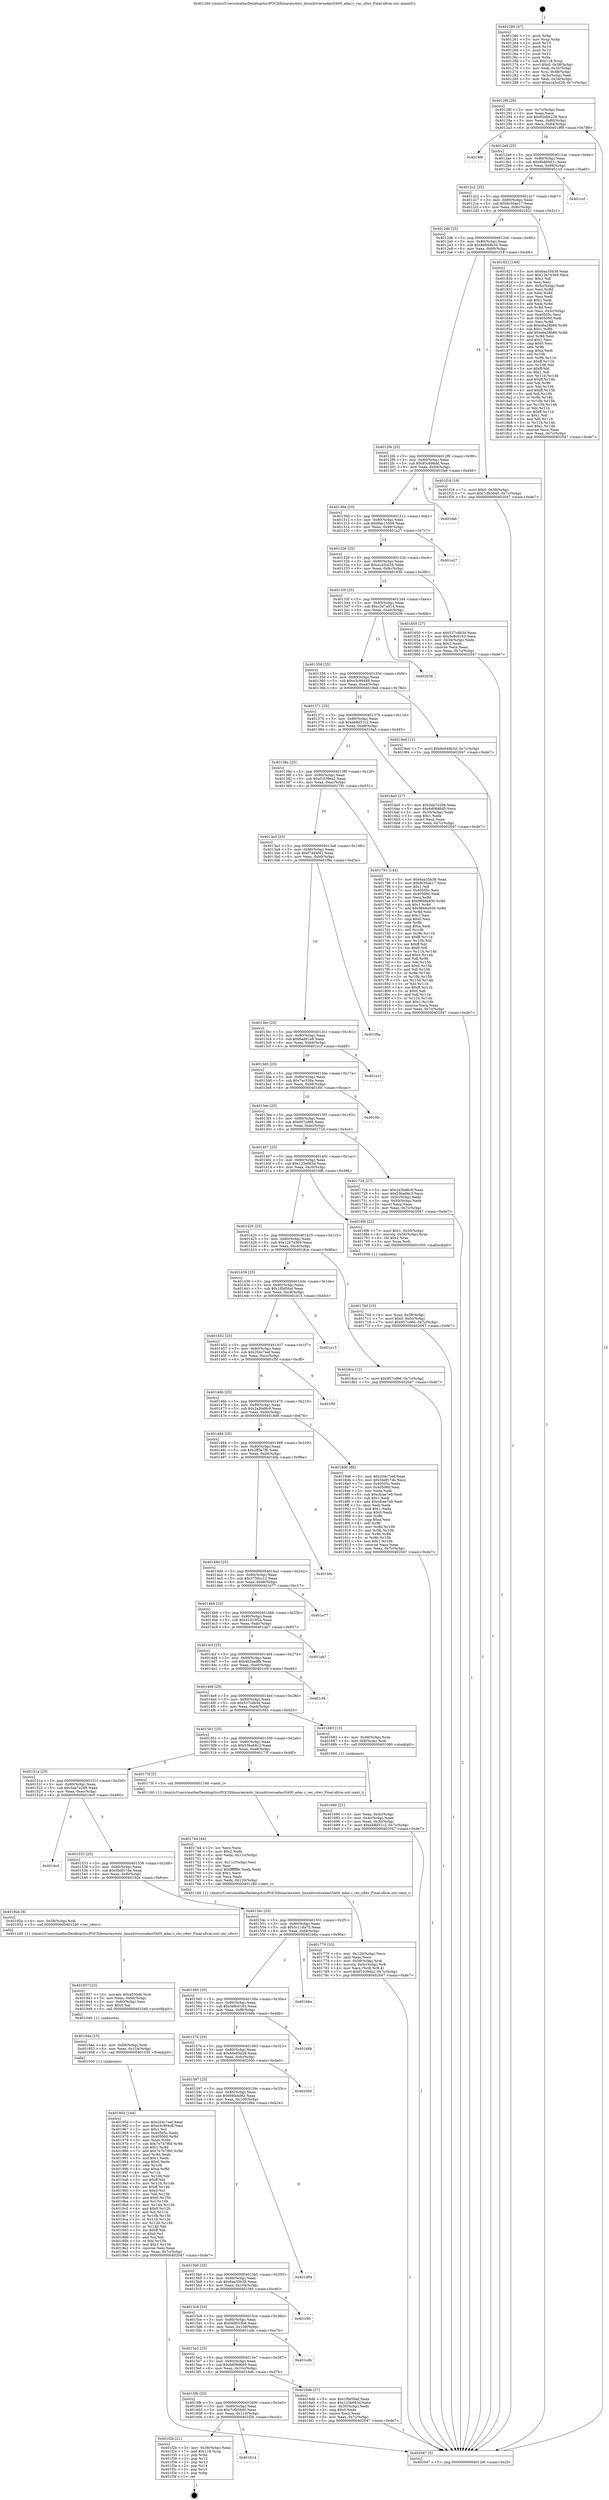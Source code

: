 digraph "0x401260" {
  label = "0x401260 (/mnt/c/Users/mathe/Desktop/tcc/POCII/binaries/extr_linuxdriversedaci5400_edac.c_rec_rdwr_Final-ollvm.out::main(0))"
  labelloc = "t"
  node[shape=record]

  Entry [label="",width=0.3,height=0.3,shape=circle,fillcolor=black,style=filled]
  "0x40128f" [label="{
     0x40128f [26]\l
     | [instrs]\l
     &nbsp;&nbsp;0x40128f \<+3\>: mov -0x7c(%rbp),%eax\l
     &nbsp;&nbsp;0x401292 \<+2\>: mov %eax,%ecx\l
     &nbsp;&nbsp;0x401294 \<+6\>: sub $0x82db4228,%ecx\l
     &nbsp;&nbsp;0x40129a \<+3\>: mov %eax,-0x80(%rbp)\l
     &nbsp;&nbsp;0x40129d \<+6\>: mov %ecx,-0x84(%rbp)\l
     &nbsp;&nbsp;0x4012a3 \<+6\>: je 00000000004019f9 \<main+0x799\>\l
  }"]
  "0x4019f9" [label="{
     0x4019f9\l
  }", style=dashed]
  "0x4012a9" [label="{
     0x4012a9 [25]\l
     | [instrs]\l
     &nbsp;&nbsp;0x4012a9 \<+5\>: jmp 00000000004012ae \<main+0x4e\>\l
     &nbsp;&nbsp;0x4012ae \<+3\>: mov -0x80(%rbp),%eax\l
     &nbsp;&nbsp;0x4012b1 \<+5\>: sub $0x8b80941c,%eax\l
     &nbsp;&nbsp;0x4012b6 \<+6\>: mov %eax,-0x88(%rbp)\l
     &nbsp;&nbsp;0x4012bc \<+6\>: je 0000000000401ccf \<main+0xa6f\>\l
  }"]
  Exit [label="",width=0.3,height=0.3,shape=circle,fillcolor=black,style=filled,peripheries=2]
  "0x401ccf" [label="{
     0x401ccf\l
  }", style=dashed]
  "0x4012c2" [label="{
     0x4012c2 [25]\l
     | [instrs]\l
     &nbsp;&nbsp;0x4012c2 \<+5\>: jmp 00000000004012c7 \<main+0x67\>\l
     &nbsp;&nbsp;0x4012c7 \<+3\>: mov -0x80(%rbp),%eax\l
     &nbsp;&nbsp;0x4012ca \<+5\>: sub $0x8c50ae17,%eax\l
     &nbsp;&nbsp;0x4012cf \<+6\>: mov %eax,-0x8c(%rbp)\l
     &nbsp;&nbsp;0x4012d5 \<+6\>: je 0000000000401821 \<main+0x5c1\>\l
  }"]
  "0x401614" [label="{
     0x401614\l
  }", style=dashed]
  "0x401821" [label="{
     0x401821 [169]\l
     | [instrs]\l
     &nbsp;&nbsp;0x401821 \<+5\>: mov $0x6aa35b38,%eax\l
     &nbsp;&nbsp;0x401826 \<+5\>: mov $0x12b74369,%ecx\l
     &nbsp;&nbsp;0x40182b \<+2\>: mov $0x1,%dl\l
     &nbsp;&nbsp;0x40182d \<+2\>: xor %esi,%esi\l
     &nbsp;&nbsp;0x40182f \<+3\>: mov -0x5c(%rbp),%edi\l
     &nbsp;&nbsp;0x401832 \<+3\>: mov %esi,%r8d\l
     &nbsp;&nbsp;0x401835 \<+3\>: sub %edi,%r8d\l
     &nbsp;&nbsp;0x401838 \<+2\>: mov %esi,%edi\l
     &nbsp;&nbsp;0x40183a \<+3\>: sub $0x1,%edi\l
     &nbsp;&nbsp;0x40183d \<+3\>: add %edi,%r8d\l
     &nbsp;&nbsp;0x401840 \<+3\>: sub %r8d,%esi\l
     &nbsp;&nbsp;0x401843 \<+3\>: mov %esi,-0x5c(%rbp)\l
     &nbsp;&nbsp;0x401846 \<+7\>: mov 0x40505c,%esi\l
     &nbsp;&nbsp;0x40184d \<+7\>: mov 0x405060,%edi\l
     &nbsp;&nbsp;0x401854 \<+3\>: mov %esi,%r8d\l
     &nbsp;&nbsp;0x401857 \<+7\>: sub $0xe6a28b60,%r8d\l
     &nbsp;&nbsp;0x40185e \<+4\>: sub $0x1,%r8d\l
     &nbsp;&nbsp;0x401862 \<+7\>: add $0xe6a28b60,%r8d\l
     &nbsp;&nbsp;0x401869 \<+4\>: imul %r8d,%esi\l
     &nbsp;&nbsp;0x40186d \<+3\>: and $0x1,%esi\l
     &nbsp;&nbsp;0x401870 \<+3\>: cmp $0x0,%esi\l
     &nbsp;&nbsp;0x401873 \<+4\>: sete %r9b\l
     &nbsp;&nbsp;0x401877 \<+3\>: cmp $0xa,%edi\l
     &nbsp;&nbsp;0x40187a \<+4\>: setl %r10b\l
     &nbsp;&nbsp;0x40187e \<+3\>: mov %r9b,%r11b\l
     &nbsp;&nbsp;0x401881 \<+4\>: xor $0xff,%r11b\l
     &nbsp;&nbsp;0x401885 \<+3\>: mov %r10b,%bl\l
     &nbsp;&nbsp;0x401888 \<+3\>: xor $0xff,%bl\l
     &nbsp;&nbsp;0x40188b \<+3\>: xor $0x1,%dl\l
     &nbsp;&nbsp;0x40188e \<+3\>: mov %r11b,%r14b\l
     &nbsp;&nbsp;0x401891 \<+4\>: and $0xff,%r14b\l
     &nbsp;&nbsp;0x401895 \<+3\>: and %dl,%r9b\l
     &nbsp;&nbsp;0x401898 \<+3\>: mov %bl,%r15b\l
     &nbsp;&nbsp;0x40189b \<+4\>: and $0xff,%r15b\l
     &nbsp;&nbsp;0x40189f \<+3\>: and %dl,%r10b\l
     &nbsp;&nbsp;0x4018a2 \<+3\>: or %r9b,%r14b\l
     &nbsp;&nbsp;0x4018a5 \<+3\>: or %r10b,%r15b\l
     &nbsp;&nbsp;0x4018a8 \<+3\>: xor %r15b,%r14b\l
     &nbsp;&nbsp;0x4018ab \<+3\>: or %bl,%r11b\l
     &nbsp;&nbsp;0x4018ae \<+4\>: xor $0xff,%r11b\l
     &nbsp;&nbsp;0x4018b2 \<+3\>: or $0x1,%dl\l
     &nbsp;&nbsp;0x4018b5 \<+3\>: and %dl,%r11b\l
     &nbsp;&nbsp;0x4018b8 \<+3\>: or %r11b,%r14b\l
     &nbsp;&nbsp;0x4018bb \<+4\>: test $0x1,%r14b\l
     &nbsp;&nbsp;0x4018bf \<+3\>: cmovne %ecx,%eax\l
     &nbsp;&nbsp;0x4018c2 \<+3\>: mov %eax,-0x7c(%rbp)\l
     &nbsp;&nbsp;0x4018c5 \<+5\>: jmp 0000000000402047 \<main+0xde7\>\l
  }"]
  "0x4012db" [label="{
     0x4012db [25]\l
     | [instrs]\l
     &nbsp;&nbsp;0x4012db \<+5\>: jmp 00000000004012e0 \<main+0x80\>\l
     &nbsp;&nbsp;0x4012e0 \<+3\>: mov -0x80(%rbp),%eax\l
     &nbsp;&nbsp;0x4012e3 \<+5\>: sub $0x8e949b3d,%eax\l
     &nbsp;&nbsp;0x4012e8 \<+6\>: mov %eax,-0x90(%rbp)\l
     &nbsp;&nbsp;0x4012ee \<+6\>: je 0000000000401f18 \<main+0xcb8\>\l
  }"]
  "0x401f2b" [label="{
     0x401f2b [21]\l
     | [instrs]\l
     &nbsp;&nbsp;0x401f2b \<+3\>: mov -0x38(%rbp),%eax\l
     &nbsp;&nbsp;0x401f2e \<+7\>: add $0x118,%rsp\l
     &nbsp;&nbsp;0x401f35 \<+1\>: pop %rbx\l
     &nbsp;&nbsp;0x401f36 \<+2\>: pop %r12\l
     &nbsp;&nbsp;0x401f38 \<+2\>: pop %r13\l
     &nbsp;&nbsp;0x401f3a \<+2\>: pop %r14\l
     &nbsp;&nbsp;0x401f3c \<+2\>: pop %r15\l
     &nbsp;&nbsp;0x401f3e \<+1\>: pop %rbp\l
     &nbsp;&nbsp;0x401f3f \<+1\>: ret\l
  }"]
  "0x401f18" [label="{
     0x401f18 [19]\l
     | [instrs]\l
     &nbsp;&nbsp;0x401f18 \<+7\>: movl $0x0,-0x38(%rbp)\l
     &nbsp;&nbsp;0x401f1f \<+7\>: movl $0x7cfb5940,-0x7c(%rbp)\l
     &nbsp;&nbsp;0x401f26 \<+5\>: jmp 0000000000402047 \<main+0xde7\>\l
  }"]
  "0x4012f4" [label="{
     0x4012f4 [25]\l
     | [instrs]\l
     &nbsp;&nbsp;0x4012f4 \<+5\>: jmp 00000000004012f9 \<main+0x99\>\l
     &nbsp;&nbsp;0x4012f9 \<+3\>: mov -0x80(%rbp),%eax\l
     &nbsp;&nbsp;0x4012fc \<+5\>: sub $0x93c696dd,%eax\l
     &nbsp;&nbsp;0x401301 \<+6\>: mov %eax,-0x94(%rbp)\l
     &nbsp;&nbsp;0x401307 \<+6\>: je 0000000000401fa6 \<main+0xd46\>\l
  }"]
  "0x40195d" [label="{
     0x40195d [144]\l
     | [instrs]\l
     &nbsp;&nbsp;0x40195d \<+5\>: mov $0x204c7eef,%eax\l
     &nbsp;&nbsp;0x401962 \<+5\>: mov $0xe3c994d8,%esi\l
     &nbsp;&nbsp;0x401967 \<+2\>: mov $0x1,%cl\l
     &nbsp;&nbsp;0x401969 \<+7\>: mov 0x40505c,%edx\l
     &nbsp;&nbsp;0x401970 \<+8\>: mov 0x405060,%r8d\l
     &nbsp;&nbsp;0x401978 \<+3\>: mov %edx,%r9d\l
     &nbsp;&nbsp;0x40197b \<+7\>: sub $0x7e7b7f60,%r9d\l
     &nbsp;&nbsp;0x401982 \<+4\>: sub $0x1,%r9d\l
     &nbsp;&nbsp;0x401986 \<+7\>: add $0x7e7b7f60,%r9d\l
     &nbsp;&nbsp;0x40198d \<+4\>: imul %r9d,%edx\l
     &nbsp;&nbsp;0x401991 \<+3\>: and $0x1,%edx\l
     &nbsp;&nbsp;0x401994 \<+3\>: cmp $0x0,%edx\l
     &nbsp;&nbsp;0x401997 \<+4\>: sete %r10b\l
     &nbsp;&nbsp;0x40199b \<+4\>: cmp $0xa,%r8d\l
     &nbsp;&nbsp;0x40199f \<+4\>: setl %r11b\l
     &nbsp;&nbsp;0x4019a3 \<+3\>: mov %r10b,%bl\l
     &nbsp;&nbsp;0x4019a6 \<+3\>: xor $0xff,%bl\l
     &nbsp;&nbsp;0x4019a9 \<+3\>: mov %r11b,%r14b\l
     &nbsp;&nbsp;0x4019ac \<+4\>: xor $0xff,%r14b\l
     &nbsp;&nbsp;0x4019b0 \<+3\>: xor $0x0,%cl\l
     &nbsp;&nbsp;0x4019b3 \<+3\>: mov %bl,%r15b\l
     &nbsp;&nbsp;0x4019b6 \<+4\>: and $0x0,%r15b\l
     &nbsp;&nbsp;0x4019ba \<+3\>: and %cl,%r10b\l
     &nbsp;&nbsp;0x4019bd \<+3\>: mov %r14b,%r12b\l
     &nbsp;&nbsp;0x4019c0 \<+4\>: and $0x0,%r12b\l
     &nbsp;&nbsp;0x4019c4 \<+3\>: and %cl,%r11b\l
     &nbsp;&nbsp;0x4019c7 \<+3\>: or %r10b,%r15b\l
     &nbsp;&nbsp;0x4019ca \<+3\>: or %r11b,%r12b\l
     &nbsp;&nbsp;0x4019cd \<+3\>: xor %r12b,%r15b\l
     &nbsp;&nbsp;0x4019d0 \<+3\>: or %r14b,%bl\l
     &nbsp;&nbsp;0x4019d3 \<+3\>: xor $0xff,%bl\l
     &nbsp;&nbsp;0x4019d6 \<+3\>: or $0x0,%cl\l
     &nbsp;&nbsp;0x4019d9 \<+2\>: and %cl,%bl\l
     &nbsp;&nbsp;0x4019db \<+3\>: or %bl,%r15b\l
     &nbsp;&nbsp;0x4019de \<+4\>: test $0x1,%r15b\l
     &nbsp;&nbsp;0x4019e2 \<+3\>: cmovne %esi,%eax\l
     &nbsp;&nbsp;0x4019e5 \<+3\>: mov %eax,-0x7c(%rbp)\l
     &nbsp;&nbsp;0x4019e8 \<+5\>: jmp 0000000000402047 \<main+0xde7\>\l
  }"]
  "0x401fa6" [label="{
     0x401fa6\l
  }", style=dashed]
  "0x40130d" [label="{
     0x40130d [25]\l
     | [instrs]\l
     &nbsp;&nbsp;0x40130d \<+5\>: jmp 0000000000401312 \<main+0xb2\>\l
     &nbsp;&nbsp;0x401312 \<+3\>: mov -0x80(%rbp),%eax\l
     &nbsp;&nbsp;0x401315 \<+5\>: sub $0x9be15509,%eax\l
     &nbsp;&nbsp;0x40131a \<+6\>: mov %eax,-0x98(%rbp)\l
     &nbsp;&nbsp;0x401320 \<+6\>: je 0000000000401a27 \<main+0x7c7\>\l
  }"]
  "0x40194e" [label="{
     0x40194e [15]\l
     | [instrs]\l
     &nbsp;&nbsp;0x40194e \<+4\>: mov -0x58(%rbp),%rdi\l
     &nbsp;&nbsp;0x401952 \<+6\>: mov %eax,-0x124(%rbp)\l
     &nbsp;&nbsp;0x401958 \<+5\>: call 0000000000401030 \<free@plt\>\l
     | [calls]\l
     &nbsp;&nbsp;0x401030 \{1\} (unknown)\l
  }"]
  "0x401a27" [label="{
     0x401a27\l
  }", style=dashed]
  "0x401326" [label="{
     0x401326 [25]\l
     | [instrs]\l
     &nbsp;&nbsp;0x401326 \<+5\>: jmp 000000000040132b \<main+0xcb\>\l
     &nbsp;&nbsp;0x40132b \<+3\>: mov -0x80(%rbp),%eax\l
     &nbsp;&nbsp;0x40132e \<+5\>: sub $0xa1a5c029,%eax\l
     &nbsp;&nbsp;0x401333 \<+6\>: mov %eax,-0x9c(%rbp)\l
     &nbsp;&nbsp;0x401339 \<+6\>: je 0000000000401650 \<main+0x3f0\>\l
  }"]
  "0x401937" [label="{
     0x401937 [23]\l
     | [instrs]\l
     &nbsp;&nbsp;0x401937 \<+10\>: movabs $0x4030d6,%rdi\l
     &nbsp;&nbsp;0x401941 \<+3\>: mov %eax,-0x60(%rbp)\l
     &nbsp;&nbsp;0x401944 \<+3\>: mov -0x60(%rbp),%esi\l
     &nbsp;&nbsp;0x401947 \<+2\>: mov $0x0,%al\l
     &nbsp;&nbsp;0x401949 \<+5\>: call 0000000000401040 \<printf@plt\>\l
     | [calls]\l
     &nbsp;&nbsp;0x401040 \{1\} (unknown)\l
  }"]
  "0x401650" [label="{
     0x401650 [27]\l
     | [instrs]\l
     &nbsp;&nbsp;0x401650 \<+5\>: mov $0x537cdb3d,%eax\l
     &nbsp;&nbsp;0x401655 \<+5\>: mov $0x5e8c0163,%ecx\l
     &nbsp;&nbsp;0x40165a \<+3\>: mov -0x34(%rbp),%edx\l
     &nbsp;&nbsp;0x40165d \<+3\>: cmp $0x2,%edx\l
     &nbsp;&nbsp;0x401660 \<+3\>: cmovne %ecx,%eax\l
     &nbsp;&nbsp;0x401663 \<+3\>: mov %eax,-0x7c(%rbp)\l
     &nbsp;&nbsp;0x401666 \<+5\>: jmp 0000000000402047 \<main+0xde7\>\l
  }"]
  "0x40133f" [label="{
     0x40133f [25]\l
     | [instrs]\l
     &nbsp;&nbsp;0x40133f \<+5\>: jmp 0000000000401344 \<main+0xe4\>\l
     &nbsp;&nbsp;0x401344 \<+3\>: mov -0x80(%rbp),%eax\l
     &nbsp;&nbsp;0x401347 \<+5\>: sub $0xc3d7a514,%eax\l
     &nbsp;&nbsp;0x40134c \<+6\>: mov %eax,-0xa0(%rbp)\l
     &nbsp;&nbsp;0x401352 \<+6\>: je 000000000040203b \<main+0xddb\>\l
  }"]
  "0x402047" [label="{
     0x402047 [5]\l
     | [instrs]\l
     &nbsp;&nbsp;0x402047 \<+5\>: jmp 000000000040128f \<main+0x2f\>\l
  }"]
  "0x401260" [label="{
     0x401260 [47]\l
     | [instrs]\l
     &nbsp;&nbsp;0x401260 \<+1\>: push %rbp\l
     &nbsp;&nbsp;0x401261 \<+3\>: mov %rsp,%rbp\l
     &nbsp;&nbsp;0x401264 \<+2\>: push %r15\l
     &nbsp;&nbsp;0x401266 \<+2\>: push %r14\l
     &nbsp;&nbsp;0x401268 \<+2\>: push %r13\l
     &nbsp;&nbsp;0x40126a \<+2\>: push %r12\l
     &nbsp;&nbsp;0x40126c \<+1\>: push %rbx\l
     &nbsp;&nbsp;0x40126d \<+7\>: sub $0x118,%rsp\l
     &nbsp;&nbsp;0x401274 \<+7\>: movl $0x0,-0x38(%rbp)\l
     &nbsp;&nbsp;0x40127b \<+3\>: mov %edi,-0x3c(%rbp)\l
     &nbsp;&nbsp;0x40127e \<+4\>: mov %rsi,-0x48(%rbp)\l
     &nbsp;&nbsp;0x401282 \<+3\>: mov -0x3c(%rbp),%edi\l
     &nbsp;&nbsp;0x401285 \<+3\>: mov %edi,-0x34(%rbp)\l
     &nbsp;&nbsp;0x401288 \<+7\>: movl $0xa1a5c029,-0x7c(%rbp)\l
  }"]
  "0x401770" [label="{
     0x401770 [33]\l
     | [instrs]\l
     &nbsp;&nbsp;0x401770 \<+6\>: mov -0x120(%rbp),%ecx\l
     &nbsp;&nbsp;0x401776 \<+3\>: imul %eax,%ecx\l
     &nbsp;&nbsp;0x401779 \<+4\>: mov -0x58(%rbp),%rdi\l
     &nbsp;&nbsp;0x40177d \<+4\>: movslq -0x5c(%rbp),%r8\l
     &nbsp;&nbsp;0x401781 \<+4\>: mov %ecx,(%rdi,%r8,4)\l
     &nbsp;&nbsp;0x401785 \<+7\>: movl $0xf1039ea2,-0x7c(%rbp)\l
     &nbsp;&nbsp;0x40178c \<+5\>: jmp 0000000000402047 \<main+0xde7\>\l
  }"]
  "0x40203b" [label="{
     0x40203b\l
  }", style=dashed]
  "0x401358" [label="{
     0x401358 [25]\l
     | [instrs]\l
     &nbsp;&nbsp;0x401358 \<+5\>: jmp 000000000040135d \<main+0xfd\>\l
     &nbsp;&nbsp;0x40135d \<+3\>: mov -0x80(%rbp),%eax\l
     &nbsp;&nbsp;0x401360 \<+5\>: sub $0xe3c994d8,%eax\l
     &nbsp;&nbsp;0x401365 \<+6\>: mov %eax,-0xa4(%rbp)\l
     &nbsp;&nbsp;0x40136b \<+6\>: je 00000000004019ed \<main+0x78d\>\l
  }"]
  "0x401744" [label="{
     0x401744 [44]\l
     | [instrs]\l
     &nbsp;&nbsp;0x401744 \<+2\>: xor %ecx,%ecx\l
     &nbsp;&nbsp;0x401746 \<+5\>: mov $0x2,%edx\l
     &nbsp;&nbsp;0x40174b \<+6\>: mov %edx,-0x11c(%rbp)\l
     &nbsp;&nbsp;0x401751 \<+1\>: cltd\l
     &nbsp;&nbsp;0x401752 \<+6\>: mov -0x11c(%rbp),%esi\l
     &nbsp;&nbsp;0x401758 \<+2\>: idiv %esi\l
     &nbsp;&nbsp;0x40175a \<+6\>: imul $0xfffffffe,%edx,%edx\l
     &nbsp;&nbsp;0x401760 \<+3\>: sub $0x1,%ecx\l
     &nbsp;&nbsp;0x401763 \<+2\>: sub %ecx,%edx\l
     &nbsp;&nbsp;0x401765 \<+6\>: mov %edx,-0x120(%rbp)\l
     &nbsp;&nbsp;0x40176b \<+5\>: call 0000000000401160 \<next_i\>\l
     | [calls]\l
     &nbsp;&nbsp;0x401160 \{1\} (/mnt/c/Users/mathe/Desktop/tcc/POCII/binaries/extr_linuxdriversedaci5400_edac.c_rec_rdwr_Final-ollvm.out::next_i)\l
  }"]
  "0x4019ed" [label="{
     0x4019ed [12]\l
     | [instrs]\l
     &nbsp;&nbsp;0x4019ed \<+7\>: movl $0x8e949b3d,-0x7c(%rbp)\l
     &nbsp;&nbsp;0x4019f4 \<+5\>: jmp 0000000000402047 \<main+0xde7\>\l
  }"]
  "0x401371" [label="{
     0x401371 [25]\l
     | [instrs]\l
     &nbsp;&nbsp;0x401371 \<+5\>: jmp 0000000000401376 \<main+0x116\>\l
     &nbsp;&nbsp;0x401376 \<+3\>: mov -0x80(%rbp),%eax\l
     &nbsp;&nbsp;0x401379 \<+5\>: sub $0xeb8d51c2,%eax\l
     &nbsp;&nbsp;0x40137e \<+6\>: mov %eax,-0xa8(%rbp)\l
     &nbsp;&nbsp;0x401384 \<+6\>: je 00000000004016a5 \<main+0x445\>\l
  }"]
  "0x40170d" [label="{
     0x40170d [23]\l
     | [instrs]\l
     &nbsp;&nbsp;0x40170d \<+4\>: mov %rax,-0x58(%rbp)\l
     &nbsp;&nbsp;0x401711 \<+7\>: movl $0x0,-0x5c(%rbp)\l
     &nbsp;&nbsp;0x401718 \<+7\>: movl $0x957cd66,-0x7c(%rbp)\l
     &nbsp;&nbsp;0x40171f \<+5\>: jmp 0000000000402047 \<main+0xde7\>\l
  }"]
  "0x4016a5" [label="{
     0x4016a5 [27]\l
     | [instrs]\l
     &nbsp;&nbsp;0x4016a5 \<+5\>: mov $0x5ab7e268,%eax\l
     &nbsp;&nbsp;0x4016aa \<+5\>: mov $0x6d08d6d5,%ecx\l
     &nbsp;&nbsp;0x4016af \<+3\>: mov -0x30(%rbp),%edx\l
     &nbsp;&nbsp;0x4016b2 \<+3\>: cmp $0x1,%edx\l
     &nbsp;&nbsp;0x4016b5 \<+3\>: cmovl %ecx,%eax\l
     &nbsp;&nbsp;0x4016b8 \<+3\>: mov %eax,-0x7c(%rbp)\l
     &nbsp;&nbsp;0x4016bb \<+5\>: jmp 0000000000402047 \<main+0xde7\>\l
  }"]
  "0x40138a" [label="{
     0x40138a [25]\l
     | [instrs]\l
     &nbsp;&nbsp;0x40138a \<+5\>: jmp 000000000040138f \<main+0x12f\>\l
     &nbsp;&nbsp;0x40138f \<+3\>: mov -0x80(%rbp),%eax\l
     &nbsp;&nbsp;0x401392 \<+5\>: sub $0xf1039ea2,%eax\l
     &nbsp;&nbsp;0x401397 \<+6\>: mov %eax,-0xac(%rbp)\l
     &nbsp;&nbsp;0x40139d \<+6\>: je 0000000000401791 \<main+0x531\>\l
  }"]
  "0x4015fb" [label="{
     0x4015fb [25]\l
     | [instrs]\l
     &nbsp;&nbsp;0x4015fb \<+5\>: jmp 0000000000401600 \<main+0x3a0\>\l
     &nbsp;&nbsp;0x401600 \<+3\>: mov -0x80(%rbp),%eax\l
     &nbsp;&nbsp;0x401603 \<+5\>: sub $0x7cfb5940,%eax\l
     &nbsp;&nbsp;0x401608 \<+6\>: mov %eax,-0x110(%rbp)\l
     &nbsp;&nbsp;0x40160e \<+6\>: je 0000000000401f2b \<main+0xccb\>\l
  }"]
  "0x401791" [label="{
     0x401791 [144]\l
     | [instrs]\l
     &nbsp;&nbsp;0x401791 \<+5\>: mov $0x6aa35b38,%eax\l
     &nbsp;&nbsp;0x401796 \<+5\>: mov $0x8c50ae17,%ecx\l
     &nbsp;&nbsp;0x40179b \<+2\>: mov $0x1,%dl\l
     &nbsp;&nbsp;0x40179d \<+7\>: mov 0x40505c,%esi\l
     &nbsp;&nbsp;0x4017a4 \<+7\>: mov 0x405060,%edi\l
     &nbsp;&nbsp;0x4017ab \<+3\>: mov %esi,%r8d\l
     &nbsp;&nbsp;0x4017ae \<+7\>: sub $0x9668a930,%r8d\l
     &nbsp;&nbsp;0x4017b5 \<+4\>: sub $0x1,%r8d\l
     &nbsp;&nbsp;0x4017b9 \<+7\>: add $0x9668a930,%r8d\l
     &nbsp;&nbsp;0x4017c0 \<+4\>: imul %r8d,%esi\l
     &nbsp;&nbsp;0x4017c4 \<+3\>: and $0x1,%esi\l
     &nbsp;&nbsp;0x4017c7 \<+3\>: cmp $0x0,%esi\l
     &nbsp;&nbsp;0x4017ca \<+4\>: sete %r9b\l
     &nbsp;&nbsp;0x4017ce \<+3\>: cmp $0xa,%edi\l
     &nbsp;&nbsp;0x4017d1 \<+4\>: setl %r10b\l
     &nbsp;&nbsp;0x4017d5 \<+3\>: mov %r9b,%r11b\l
     &nbsp;&nbsp;0x4017d8 \<+4\>: xor $0xff,%r11b\l
     &nbsp;&nbsp;0x4017dc \<+3\>: mov %r10b,%bl\l
     &nbsp;&nbsp;0x4017df \<+3\>: xor $0xff,%bl\l
     &nbsp;&nbsp;0x4017e2 \<+3\>: xor $0x0,%dl\l
     &nbsp;&nbsp;0x4017e5 \<+3\>: mov %r11b,%r14b\l
     &nbsp;&nbsp;0x4017e8 \<+4\>: and $0x0,%r14b\l
     &nbsp;&nbsp;0x4017ec \<+3\>: and %dl,%r9b\l
     &nbsp;&nbsp;0x4017ef \<+3\>: mov %bl,%r15b\l
     &nbsp;&nbsp;0x4017f2 \<+4\>: and $0x0,%r15b\l
     &nbsp;&nbsp;0x4017f6 \<+3\>: and %dl,%r10b\l
     &nbsp;&nbsp;0x4017f9 \<+3\>: or %r9b,%r14b\l
     &nbsp;&nbsp;0x4017fc \<+3\>: or %r10b,%r15b\l
     &nbsp;&nbsp;0x4017ff \<+3\>: xor %r15b,%r14b\l
     &nbsp;&nbsp;0x401802 \<+3\>: or %bl,%r11b\l
     &nbsp;&nbsp;0x401805 \<+4\>: xor $0xff,%r11b\l
     &nbsp;&nbsp;0x401809 \<+3\>: or $0x0,%dl\l
     &nbsp;&nbsp;0x40180c \<+3\>: and %dl,%r11b\l
     &nbsp;&nbsp;0x40180f \<+3\>: or %r11b,%r14b\l
     &nbsp;&nbsp;0x401812 \<+4\>: test $0x1,%r14b\l
     &nbsp;&nbsp;0x401816 \<+3\>: cmovne %ecx,%eax\l
     &nbsp;&nbsp;0x401819 \<+3\>: mov %eax,-0x7c(%rbp)\l
     &nbsp;&nbsp;0x40181c \<+5\>: jmp 0000000000402047 \<main+0xde7\>\l
  }"]
  "0x4013a3" [label="{
     0x4013a3 [25]\l
     | [instrs]\l
     &nbsp;&nbsp;0x4013a3 \<+5\>: jmp 00000000004013a8 \<main+0x148\>\l
     &nbsp;&nbsp;0x4013a8 \<+3\>: mov -0x80(%rbp),%eax\l
     &nbsp;&nbsp;0x4013ab \<+5\>: sub $0xf74d4f42,%eax\l
     &nbsp;&nbsp;0x4013b0 \<+6\>: mov %eax,-0xb0(%rbp)\l
     &nbsp;&nbsp;0x4013b6 \<+6\>: je 0000000000401f9a \<main+0xd3a\>\l
  }"]
  "0x4016db" [label="{
     0x4016db [27]\l
     | [instrs]\l
     &nbsp;&nbsp;0x4016db \<+5\>: mov $0x1f0d5fad,%eax\l
     &nbsp;&nbsp;0x4016e0 \<+5\>: mov $0x123e663d,%ecx\l
     &nbsp;&nbsp;0x4016e5 \<+3\>: mov -0x30(%rbp),%edx\l
     &nbsp;&nbsp;0x4016e8 \<+3\>: cmp $0x0,%edx\l
     &nbsp;&nbsp;0x4016eb \<+3\>: cmove %ecx,%eax\l
     &nbsp;&nbsp;0x4016ee \<+3\>: mov %eax,-0x7c(%rbp)\l
     &nbsp;&nbsp;0x4016f1 \<+5\>: jmp 0000000000402047 \<main+0xde7\>\l
  }"]
  "0x401f9a" [label="{
     0x401f9a\l
  }", style=dashed]
  "0x4013bc" [label="{
     0x4013bc [25]\l
     | [instrs]\l
     &nbsp;&nbsp;0x4013bc \<+5\>: jmp 00000000004013c1 \<main+0x161\>\l
     &nbsp;&nbsp;0x4013c1 \<+3\>: mov -0x80(%rbp),%eax\l
     &nbsp;&nbsp;0x4013c4 \<+5\>: sub $0x6ad81e8,%eax\l
     &nbsp;&nbsp;0x4013c9 \<+6\>: mov %eax,-0xb4(%rbp)\l
     &nbsp;&nbsp;0x4013cf \<+6\>: je 0000000000401e1f \<main+0xbbf\>\l
  }"]
  "0x4015e2" [label="{
     0x4015e2 [25]\l
     | [instrs]\l
     &nbsp;&nbsp;0x4015e2 \<+5\>: jmp 00000000004015e7 \<main+0x387\>\l
     &nbsp;&nbsp;0x4015e7 \<+3\>: mov -0x80(%rbp),%eax\l
     &nbsp;&nbsp;0x4015ea \<+5\>: sub $0x6d08d6d5,%eax\l
     &nbsp;&nbsp;0x4015ef \<+6\>: mov %eax,-0x10c(%rbp)\l
     &nbsp;&nbsp;0x4015f5 \<+6\>: je 00000000004016db \<main+0x47b\>\l
  }"]
  "0x401e1f" [label="{
     0x401e1f\l
  }", style=dashed]
  "0x4013d5" [label="{
     0x4013d5 [25]\l
     | [instrs]\l
     &nbsp;&nbsp;0x4013d5 \<+5\>: jmp 00000000004013da \<main+0x17a\>\l
     &nbsp;&nbsp;0x4013da \<+3\>: mov -0x80(%rbp),%eax\l
     &nbsp;&nbsp;0x4013dd \<+5\>: sub $0x7ac558a,%eax\l
     &nbsp;&nbsp;0x4013e2 \<+6\>: mov %eax,-0xb8(%rbp)\l
     &nbsp;&nbsp;0x4013e8 \<+6\>: je 0000000000401f0c \<main+0xcac\>\l
  }"]
  "0x401cdb" [label="{
     0x401cdb\l
  }", style=dashed]
  "0x401f0c" [label="{
     0x401f0c\l
  }", style=dashed]
  "0x4013ee" [label="{
     0x4013ee [25]\l
     | [instrs]\l
     &nbsp;&nbsp;0x4013ee \<+5\>: jmp 00000000004013f3 \<main+0x193\>\l
     &nbsp;&nbsp;0x4013f3 \<+3\>: mov -0x80(%rbp),%eax\l
     &nbsp;&nbsp;0x4013f6 \<+5\>: sub $0x957cd66,%eax\l
     &nbsp;&nbsp;0x4013fb \<+6\>: mov %eax,-0xbc(%rbp)\l
     &nbsp;&nbsp;0x401401 \<+6\>: je 0000000000401724 \<main+0x4c4\>\l
  }"]
  "0x4015c9" [label="{
     0x4015c9 [25]\l
     | [instrs]\l
     &nbsp;&nbsp;0x4015c9 \<+5\>: jmp 00000000004015ce \<main+0x36e\>\l
     &nbsp;&nbsp;0x4015ce \<+3\>: mov -0x80(%rbp),%eax\l
     &nbsp;&nbsp;0x4015d1 \<+5\>: sub $0x6bf053b9,%eax\l
     &nbsp;&nbsp;0x4015d6 \<+6\>: mov %eax,-0x108(%rbp)\l
     &nbsp;&nbsp;0x4015dc \<+6\>: je 0000000000401cdb \<main+0xa7b\>\l
  }"]
  "0x401724" [label="{
     0x401724 [27]\l
     | [instrs]\l
     &nbsp;&nbsp;0x401724 \<+5\>: mov $0x2a3bd6c9,%eax\l
     &nbsp;&nbsp;0x401729 \<+5\>: mov $0x53ba66c3,%ecx\l
     &nbsp;&nbsp;0x40172e \<+3\>: mov -0x5c(%rbp),%edx\l
     &nbsp;&nbsp;0x401731 \<+3\>: cmp -0x50(%rbp),%edx\l
     &nbsp;&nbsp;0x401734 \<+3\>: cmovl %ecx,%eax\l
     &nbsp;&nbsp;0x401737 \<+3\>: mov %eax,-0x7c(%rbp)\l
     &nbsp;&nbsp;0x40173a \<+5\>: jmp 0000000000402047 \<main+0xde7\>\l
  }"]
  "0x401407" [label="{
     0x401407 [25]\l
     | [instrs]\l
     &nbsp;&nbsp;0x401407 \<+5\>: jmp 000000000040140c \<main+0x1ac\>\l
     &nbsp;&nbsp;0x40140c \<+3\>: mov -0x80(%rbp),%eax\l
     &nbsp;&nbsp;0x40140f \<+5\>: sub $0x123e663d,%eax\l
     &nbsp;&nbsp;0x401414 \<+6\>: mov %eax,-0xc0(%rbp)\l
     &nbsp;&nbsp;0x40141a \<+6\>: je 00000000004016f6 \<main+0x496\>\l
  }"]
  "0x401f40" [label="{
     0x401f40\l
  }", style=dashed]
  "0x4016f6" [label="{
     0x4016f6 [23]\l
     | [instrs]\l
     &nbsp;&nbsp;0x4016f6 \<+7\>: movl $0x1,-0x50(%rbp)\l
     &nbsp;&nbsp;0x4016fd \<+4\>: movslq -0x50(%rbp),%rax\l
     &nbsp;&nbsp;0x401701 \<+4\>: shl $0x2,%rax\l
     &nbsp;&nbsp;0x401705 \<+3\>: mov %rax,%rdi\l
     &nbsp;&nbsp;0x401708 \<+5\>: call 0000000000401050 \<malloc@plt\>\l
     | [calls]\l
     &nbsp;&nbsp;0x401050 \{1\} (unknown)\l
  }"]
  "0x401420" [label="{
     0x401420 [25]\l
     | [instrs]\l
     &nbsp;&nbsp;0x401420 \<+5\>: jmp 0000000000401425 \<main+0x1c5\>\l
     &nbsp;&nbsp;0x401425 \<+3\>: mov -0x80(%rbp),%eax\l
     &nbsp;&nbsp;0x401428 \<+5\>: sub $0x12b74369,%eax\l
     &nbsp;&nbsp;0x40142d \<+6\>: mov %eax,-0xc4(%rbp)\l
     &nbsp;&nbsp;0x401433 \<+6\>: je 00000000004018ca \<main+0x66a\>\l
  }"]
  "0x4015b0" [label="{
     0x4015b0 [25]\l
     | [instrs]\l
     &nbsp;&nbsp;0x4015b0 \<+5\>: jmp 00000000004015b5 \<main+0x355\>\l
     &nbsp;&nbsp;0x4015b5 \<+3\>: mov -0x80(%rbp),%eax\l
     &nbsp;&nbsp;0x4015b8 \<+5\>: sub $0x6aa35b38,%eax\l
     &nbsp;&nbsp;0x4015bd \<+6\>: mov %eax,-0x104(%rbp)\l
     &nbsp;&nbsp;0x4015c3 \<+6\>: je 0000000000401f40 \<main+0xce0\>\l
  }"]
  "0x4018ca" [label="{
     0x4018ca [12]\l
     | [instrs]\l
     &nbsp;&nbsp;0x4018ca \<+7\>: movl $0x957cd66,-0x7c(%rbp)\l
     &nbsp;&nbsp;0x4018d1 \<+5\>: jmp 0000000000402047 \<main+0xde7\>\l
  }"]
  "0x401439" [label="{
     0x401439 [25]\l
     | [instrs]\l
     &nbsp;&nbsp;0x401439 \<+5\>: jmp 000000000040143e \<main+0x1de\>\l
     &nbsp;&nbsp;0x40143e \<+3\>: mov -0x80(%rbp),%eax\l
     &nbsp;&nbsp;0x401441 \<+5\>: sub $0x1f0d5fad,%eax\l
     &nbsp;&nbsp;0x401446 \<+6\>: mov %eax,-0xc8(%rbp)\l
     &nbsp;&nbsp;0x40144c \<+6\>: je 0000000000401e13 \<main+0xbb3\>\l
  }"]
  "0x401d84" [label="{
     0x401d84\l
  }", style=dashed]
  "0x401e13" [label="{
     0x401e13\l
  }", style=dashed]
  "0x401452" [label="{
     0x401452 [25]\l
     | [instrs]\l
     &nbsp;&nbsp;0x401452 \<+5\>: jmp 0000000000401457 \<main+0x1f7\>\l
     &nbsp;&nbsp;0x401457 \<+3\>: mov -0x80(%rbp),%eax\l
     &nbsp;&nbsp;0x40145a \<+5\>: sub $0x204c7eef,%eax\l
     &nbsp;&nbsp;0x40145f \<+6\>: mov %eax,-0xcc(%rbp)\l
     &nbsp;&nbsp;0x401465 \<+6\>: je 0000000000401f5f \<main+0xcff\>\l
  }"]
  "0x401597" [label="{
     0x401597 [25]\l
     | [instrs]\l
     &nbsp;&nbsp;0x401597 \<+5\>: jmp 000000000040159c \<main+0x33c\>\l
     &nbsp;&nbsp;0x40159c \<+3\>: mov -0x80(%rbp),%eax\l
     &nbsp;&nbsp;0x40159f \<+5\>: sub $0x69fa4d92,%eax\l
     &nbsp;&nbsp;0x4015a4 \<+6\>: mov %eax,-0x100(%rbp)\l
     &nbsp;&nbsp;0x4015aa \<+6\>: je 0000000000401d84 \<main+0xb24\>\l
  }"]
  "0x401f5f" [label="{
     0x401f5f\l
  }", style=dashed]
  "0x40146b" [label="{
     0x40146b [25]\l
     | [instrs]\l
     &nbsp;&nbsp;0x40146b \<+5\>: jmp 0000000000401470 \<main+0x210\>\l
     &nbsp;&nbsp;0x401470 \<+3\>: mov -0x80(%rbp),%eax\l
     &nbsp;&nbsp;0x401473 \<+5\>: sub $0x2a3bd6c9,%eax\l
     &nbsp;&nbsp;0x401478 \<+6\>: mov %eax,-0xd0(%rbp)\l
     &nbsp;&nbsp;0x40147e \<+6\>: je 00000000004018d6 \<main+0x676\>\l
  }"]
  "0x402000" [label="{
     0x402000\l
  }", style=dashed]
  "0x4018d6" [label="{
     0x4018d6 [88]\l
     | [instrs]\l
     &nbsp;&nbsp;0x4018d6 \<+5\>: mov $0x204c7eef,%eax\l
     &nbsp;&nbsp;0x4018db \<+5\>: mov $0x5bdf17de,%ecx\l
     &nbsp;&nbsp;0x4018e0 \<+7\>: mov 0x40505c,%edx\l
     &nbsp;&nbsp;0x4018e7 \<+7\>: mov 0x405060,%esi\l
     &nbsp;&nbsp;0x4018ee \<+2\>: mov %edx,%edi\l
     &nbsp;&nbsp;0x4018f0 \<+6\>: sub $0xcfcae7e9,%edi\l
     &nbsp;&nbsp;0x4018f6 \<+3\>: sub $0x1,%edi\l
     &nbsp;&nbsp;0x4018f9 \<+6\>: add $0xcfcae7e9,%edi\l
     &nbsp;&nbsp;0x4018ff \<+3\>: imul %edi,%edx\l
     &nbsp;&nbsp;0x401902 \<+3\>: and $0x1,%edx\l
     &nbsp;&nbsp;0x401905 \<+3\>: cmp $0x0,%edx\l
     &nbsp;&nbsp;0x401908 \<+4\>: sete %r8b\l
     &nbsp;&nbsp;0x40190c \<+3\>: cmp $0xa,%esi\l
     &nbsp;&nbsp;0x40190f \<+4\>: setl %r9b\l
     &nbsp;&nbsp;0x401913 \<+3\>: mov %r8b,%r10b\l
     &nbsp;&nbsp;0x401916 \<+3\>: and %r9b,%r10b\l
     &nbsp;&nbsp;0x401919 \<+3\>: xor %r9b,%r8b\l
     &nbsp;&nbsp;0x40191c \<+3\>: or %r8b,%r10b\l
     &nbsp;&nbsp;0x40191f \<+4\>: test $0x1,%r10b\l
     &nbsp;&nbsp;0x401923 \<+3\>: cmovne %ecx,%eax\l
     &nbsp;&nbsp;0x401926 \<+3\>: mov %eax,-0x7c(%rbp)\l
     &nbsp;&nbsp;0x401929 \<+5\>: jmp 0000000000402047 \<main+0xde7\>\l
  }"]
  "0x401484" [label="{
     0x401484 [25]\l
     | [instrs]\l
     &nbsp;&nbsp;0x401484 \<+5\>: jmp 0000000000401489 \<main+0x229\>\l
     &nbsp;&nbsp;0x401489 \<+3\>: mov -0x80(%rbp),%eax\l
     &nbsp;&nbsp;0x40148c \<+5\>: sub $0x2ff3e7fb,%eax\l
     &nbsp;&nbsp;0x401491 \<+6\>: mov %eax,-0xd4(%rbp)\l
     &nbsp;&nbsp;0x401497 \<+6\>: je 0000000000401bfa \<main+0x99a\>\l
  }"]
  "0x40157e" [label="{
     0x40157e [25]\l
     | [instrs]\l
     &nbsp;&nbsp;0x40157e \<+5\>: jmp 0000000000401583 \<main+0x323\>\l
     &nbsp;&nbsp;0x401583 \<+3\>: mov -0x80(%rbp),%eax\l
     &nbsp;&nbsp;0x401586 \<+5\>: sub $0x66e95e26,%eax\l
     &nbsp;&nbsp;0x40158b \<+6\>: mov %eax,-0xfc(%rbp)\l
     &nbsp;&nbsp;0x401591 \<+6\>: je 0000000000402000 \<main+0xda0\>\l
  }"]
  "0x401bfa" [label="{
     0x401bfa\l
  }", style=dashed]
  "0x40149d" [label="{
     0x40149d [25]\l
     | [instrs]\l
     &nbsp;&nbsp;0x40149d \<+5\>: jmp 00000000004014a2 \<main+0x242\>\l
     &nbsp;&nbsp;0x4014a2 \<+3\>: mov -0x80(%rbp),%eax\l
     &nbsp;&nbsp;0x4014a5 \<+5\>: sub $0x3758cc12,%eax\l
     &nbsp;&nbsp;0x4014aa \<+6\>: mov %eax,-0xd8(%rbp)\l
     &nbsp;&nbsp;0x4014b0 \<+6\>: je 0000000000401e77 \<main+0xc17\>\l
  }"]
  "0x40166b" [label="{
     0x40166b\l
  }", style=dashed]
  "0x401e77" [label="{
     0x401e77\l
  }", style=dashed]
  "0x4014b6" [label="{
     0x4014b6 [25]\l
     | [instrs]\l
     &nbsp;&nbsp;0x4014b6 \<+5\>: jmp 00000000004014bb \<main+0x25b\>\l
     &nbsp;&nbsp;0x4014bb \<+3\>: mov -0x80(%rbp),%eax\l
     &nbsp;&nbsp;0x4014be \<+5\>: sub $0x41d15f2a,%eax\l
     &nbsp;&nbsp;0x4014c3 \<+6\>: mov %eax,-0xdc(%rbp)\l
     &nbsp;&nbsp;0x4014c9 \<+6\>: je 0000000000401ab7 \<main+0x857\>\l
  }"]
  "0x401565" [label="{
     0x401565 [25]\l
     | [instrs]\l
     &nbsp;&nbsp;0x401565 \<+5\>: jmp 000000000040156a \<main+0x30a\>\l
     &nbsp;&nbsp;0x40156a \<+3\>: mov -0x80(%rbp),%eax\l
     &nbsp;&nbsp;0x40156d \<+5\>: sub $0x5e8c0163,%eax\l
     &nbsp;&nbsp;0x401572 \<+6\>: mov %eax,-0xf8(%rbp)\l
     &nbsp;&nbsp;0x401578 \<+6\>: je 000000000040166b \<main+0x40b\>\l
  }"]
  "0x401ab7" [label="{
     0x401ab7\l
  }", style=dashed]
  "0x4014cf" [label="{
     0x4014cf [25]\l
     | [instrs]\l
     &nbsp;&nbsp;0x4014cf \<+5\>: jmp 00000000004014d4 \<main+0x274\>\l
     &nbsp;&nbsp;0x4014d4 \<+3\>: mov -0x80(%rbp),%eax\l
     &nbsp;&nbsp;0x4014d7 \<+5\>: sub $0x4b2aadfb,%eax\l
     &nbsp;&nbsp;0x4014dc \<+6\>: mov %eax,-0xe0(%rbp)\l
     &nbsp;&nbsp;0x4014e2 \<+6\>: je 0000000000401cf4 \<main+0xa94\>\l
  }"]
  "0x401b6a" [label="{
     0x401b6a\l
  }", style=dashed]
  "0x401cf4" [label="{
     0x401cf4\l
  }", style=dashed]
  "0x4014e8" [label="{
     0x4014e8 [25]\l
     | [instrs]\l
     &nbsp;&nbsp;0x4014e8 \<+5\>: jmp 00000000004014ed \<main+0x28d\>\l
     &nbsp;&nbsp;0x4014ed \<+3\>: mov -0x80(%rbp),%eax\l
     &nbsp;&nbsp;0x4014f0 \<+5\>: sub $0x537cdb3d,%eax\l
     &nbsp;&nbsp;0x4014f5 \<+6\>: mov %eax,-0xe4(%rbp)\l
     &nbsp;&nbsp;0x4014fb \<+6\>: je 0000000000401683 \<main+0x423\>\l
  }"]
  "0x40154c" [label="{
     0x40154c [25]\l
     | [instrs]\l
     &nbsp;&nbsp;0x40154c \<+5\>: jmp 0000000000401551 \<main+0x2f1\>\l
     &nbsp;&nbsp;0x401551 \<+3\>: mov -0x80(%rbp),%eax\l
     &nbsp;&nbsp;0x401554 \<+5\>: sub $0x5c118a75,%eax\l
     &nbsp;&nbsp;0x401559 \<+6\>: mov %eax,-0xf4(%rbp)\l
     &nbsp;&nbsp;0x40155f \<+6\>: je 0000000000401b6a \<main+0x90a\>\l
  }"]
  "0x401683" [label="{
     0x401683 [13]\l
     | [instrs]\l
     &nbsp;&nbsp;0x401683 \<+4\>: mov -0x48(%rbp),%rax\l
     &nbsp;&nbsp;0x401687 \<+4\>: mov 0x8(%rax),%rdi\l
     &nbsp;&nbsp;0x40168b \<+5\>: call 0000000000401060 \<atoi@plt\>\l
     | [calls]\l
     &nbsp;&nbsp;0x401060 \{1\} (unknown)\l
  }"]
  "0x401501" [label="{
     0x401501 [25]\l
     | [instrs]\l
     &nbsp;&nbsp;0x401501 \<+5\>: jmp 0000000000401506 \<main+0x2a6\>\l
     &nbsp;&nbsp;0x401506 \<+3\>: mov -0x80(%rbp),%eax\l
     &nbsp;&nbsp;0x401509 \<+5\>: sub $0x53ba66c3,%eax\l
     &nbsp;&nbsp;0x40150e \<+6\>: mov %eax,-0xe8(%rbp)\l
     &nbsp;&nbsp;0x401514 \<+6\>: je 000000000040173f \<main+0x4df\>\l
  }"]
  "0x401690" [label="{
     0x401690 [21]\l
     | [instrs]\l
     &nbsp;&nbsp;0x401690 \<+3\>: mov %eax,-0x4c(%rbp)\l
     &nbsp;&nbsp;0x401693 \<+3\>: mov -0x4c(%rbp),%eax\l
     &nbsp;&nbsp;0x401696 \<+3\>: mov %eax,-0x30(%rbp)\l
     &nbsp;&nbsp;0x401699 \<+7\>: movl $0xeb8d51c2,-0x7c(%rbp)\l
     &nbsp;&nbsp;0x4016a0 \<+5\>: jmp 0000000000402047 \<main+0xde7\>\l
  }"]
  "0x40192e" [label="{
     0x40192e [9]\l
     | [instrs]\l
     &nbsp;&nbsp;0x40192e \<+4\>: mov -0x58(%rbp),%rdi\l
     &nbsp;&nbsp;0x401932 \<+5\>: call 0000000000401240 \<rec_rdwr\>\l
     | [calls]\l
     &nbsp;&nbsp;0x401240 \{1\} (/mnt/c/Users/mathe/Desktop/tcc/POCII/binaries/extr_linuxdriversedaci5400_edac.c_rec_rdwr_Final-ollvm.out::rec_rdwr)\l
  }"]
  "0x40173f" [label="{
     0x40173f [5]\l
     | [instrs]\l
     &nbsp;&nbsp;0x40173f \<+5\>: call 0000000000401160 \<next_i\>\l
     | [calls]\l
     &nbsp;&nbsp;0x401160 \{1\} (/mnt/c/Users/mathe/Desktop/tcc/POCII/binaries/extr_linuxdriversedaci5400_edac.c_rec_rdwr_Final-ollvm.out::next_i)\l
  }"]
  "0x40151a" [label="{
     0x40151a [25]\l
     | [instrs]\l
     &nbsp;&nbsp;0x40151a \<+5\>: jmp 000000000040151f \<main+0x2bf\>\l
     &nbsp;&nbsp;0x40151f \<+3\>: mov -0x80(%rbp),%eax\l
     &nbsp;&nbsp;0x401522 \<+5\>: sub $0x5ab7e268,%eax\l
     &nbsp;&nbsp;0x401527 \<+6\>: mov %eax,-0xec(%rbp)\l
     &nbsp;&nbsp;0x40152d \<+6\>: je 00000000004016c0 \<main+0x460\>\l
  }"]
  "0x401533" [label="{
     0x401533 [25]\l
     | [instrs]\l
     &nbsp;&nbsp;0x401533 \<+5\>: jmp 0000000000401538 \<main+0x2d8\>\l
     &nbsp;&nbsp;0x401538 \<+3\>: mov -0x80(%rbp),%eax\l
     &nbsp;&nbsp;0x40153b \<+5\>: sub $0x5bdf17de,%eax\l
     &nbsp;&nbsp;0x401540 \<+6\>: mov %eax,-0xf0(%rbp)\l
     &nbsp;&nbsp;0x401546 \<+6\>: je 000000000040192e \<main+0x6ce\>\l
  }"]
  "0x4016c0" [label="{
     0x4016c0\l
  }", style=dashed]
  Entry -> "0x401260" [label=" 1"]
  "0x40128f" -> "0x4019f9" [label=" 0"]
  "0x40128f" -> "0x4012a9" [label=" 16"]
  "0x401f2b" -> Exit [label=" 1"]
  "0x4012a9" -> "0x401ccf" [label=" 0"]
  "0x4012a9" -> "0x4012c2" [label=" 16"]
  "0x4015fb" -> "0x401614" [label=" 0"]
  "0x4012c2" -> "0x401821" [label=" 1"]
  "0x4012c2" -> "0x4012db" [label=" 15"]
  "0x4015fb" -> "0x401f2b" [label=" 1"]
  "0x4012db" -> "0x401f18" [label=" 1"]
  "0x4012db" -> "0x4012f4" [label=" 14"]
  "0x401f18" -> "0x402047" [label=" 1"]
  "0x4012f4" -> "0x401fa6" [label=" 0"]
  "0x4012f4" -> "0x40130d" [label=" 14"]
  "0x4019ed" -> "0x402047" [label=" 1"]
  "0x40130d" -> "0x401a27" [label=" 0"]
  "0x40130d" -> "0x401326" [label=" 14"]
  "0x40195d" -> "0x402047" [label=" 1"]
  "0x401326" -> "0x401650" [label=" 1"]
  "0x401326" -> "0x40133f" [label=" 13"]
  "0x401650" -> "0x402047" [label=" 1"]
  "0x401260" -> "0x40128f" [label=" 1"]
  "0x402047" -> "0x40128f" [label=" 15"]
  "0x40194e" -> "0x40195d" [label=" 1"]
  "0x40133f" -> "0x40203b" [label=" 0"]
  "0x40133f" -> "0x401358" [label=" 13"]
  "0x401937" -> "0x40194e" [label=" 1"]
  "0x401358" -> "0x4019ed" [label=" 1"]
  "0x401358" -> "0x401371" [label=" 12"]
  "0x40192e" -> "0x401937" [label=" 1"]
  "0x401371" -> "0x4016a5" [label=" 1"]
  "0x401371" -> "0x40138a" [label=" 11"]
  "0x4018d6" -> "0x402047" [label=" 1"]
  "0x40138a" -> "0x401791" [label=" 1"]
  "0x40138a" -> "0x4013a3" [label=" 10"]
  "0x4018ca" -> "0x402047" [label=" 1"]
  "0x4013a3" -> "0x401f9a" [label=" 0"]
  "0x4013a3" -> "0x4013bc" [label=" 10"]
  "0x401821" -> "0x402047" [label=" 1"]
  "0x4013bc" -> "0x401e1f" [label=" 0"]
  "0x4013bc" -> "0x4013d5" [label=" 10"]
  "0x401770" -> "0x402047" [label=" 1"]
  "0x4013d5" -> "0x401f0c" [label=" 0"]
  "0x4013d5" -> "0x4013ee" [label=" 10"]
  "0x401744" -> "0x401770" [label=" 1"]
  "0x4013ee" -> "0x401724" [label=" 2"]
  "0x4013ee" -> "0x401407" [label=" 8"]
  "0x401724" -> "0x402047" [label=" 2"]
  "0x401407" -> "0x4016f6" [label=" 1"]
  "0x401407" -> "0x401420" [label=" 7"]
  "0x40170d" -> "0x402047" [label=" 1"]
  "0x401420" -> "0x4018ca" [label=" 1"]
  "0x401420" -> "0x401439" [label=" 6"]
  "0x4016db" -> "0x402047" [label=" 1"]
  "0x401439" -> "0x401e13" [label=" 0"]
  "0x401439" -> "0x401452" [label=" 6"]
  "0x4015e2" -> "0x4015fb" [label=" 1"]
  "0x401452" -> "0x401f5f" [label=" 0"]
  "0x401452" -> "0x40146b" [label=" 6"]
  "0x401791" -> "0x402047" [label=" 1"]
  "0x40146b" -> "0x4018d6" [label=" 1"]
  "0x40146b" -> "0x401484" [label=" 5"]
  "0x4015c9" -> "0x4015e2" [label=" 2"]
  "0x401484" -> "0x401bfa" [label=" 0"]
  "0x401484" -> "0x40149d" [label=" 5"]
  "0x40173f" -> "0x401744" [label=" 1"]
  "0x40149d" -> "0x401e77" [label=" 0"]
  "0x40149d" -> "0x4014b6" [label=" 5"]
  "0x4015b0" -> "0x4015c9" [label=" 2"]
  "0x4014b6" -> "0x401ab7" [label=" 0"]
  "0x4014b6" -> "0x4014cf" [label=" 5"]
  "0x4016f6" -> "0x40170d" [label=" 1"]
  "0x4014cf" -> "0x401cf4" [label=" 0"]
  "0x4014cf" -> "0x4014e8" [label=" 5"]
  "0x401597" -> "0x4015b0" [label=" 2"]
  "0x4014e8" -> "0x401683" [label=" 1"]
  "0x4014e8" -> "0x401501" [label=" 4"]
  "0x401683" -> "0x401690" [label=" 1"]
  "0x401690" -> "0x402047" [label=" 1"]
  "0x4016a5" -> "0x402047" [label=" 1"]
  "0x4015e2" -> "0x4016db" [label=" 1"]
  "0x401501" -> "0x40173f" [label=" 1"]
  "0x401501" -> "0x40151a" [label=" 3"]
  "0x40157e" -> "0x401597" [label=" 2"]
  "0x40151a" -> "0x4016c0" [label=" 0"]
  "0x40151a" -> "0x401533" [label=" 3"]
  "0x40157e" -> "0x402000" [label=" 0"]
  "0x401533" -> "0x40192e" [label=" 1"]
  "0x401533" -> "0x40154c" [label=" 2"]
  "0x401597" -> "0x401d84" [label=" 0"]
  "0x40154c" -> "0x401b6a" [label=" 0"]
  "0x40154c" -> "0x401565" [label=" 2"]
  "0x4015b0" -> "0x401f40" [label=" 0"]
  "0x401565" -> "0x40166b" [label=" 0"]
  "0x401565" -> "0x40157e" [label=" 2"]
  "0x4015c9" -> "0x401cdb" [label=" 0"]
}
